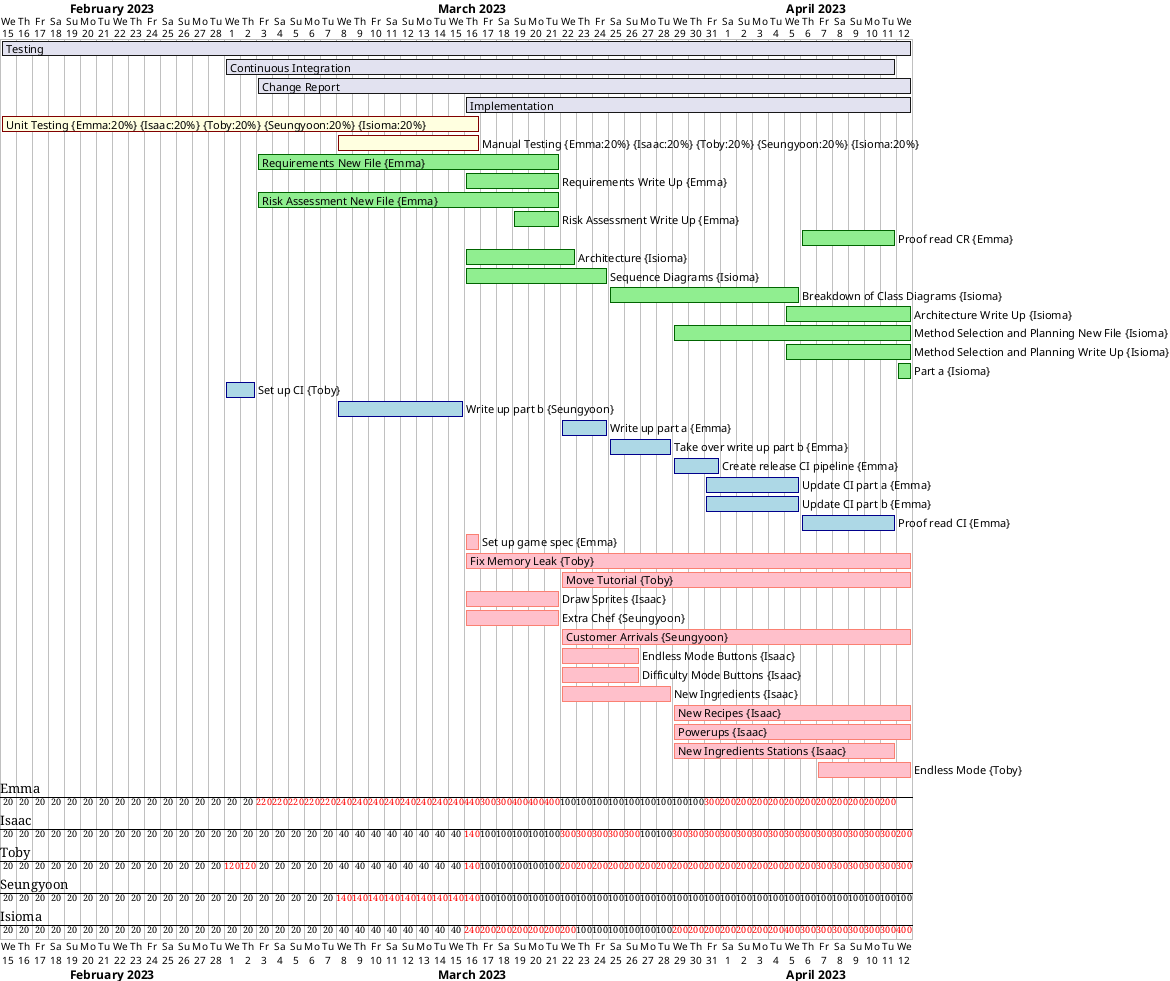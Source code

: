 @startgantt

Project starts 2023-02-15

[Testing] starts 2023-02-15
[Testing] lasts 57 days
[Continuous Integration] starts 2023-03-01
[Continuous Integration] lasts 42 days
[Change Report] starts 2023-03-03
[Change Report] lasts 41 days
[Implementation] starts 2023-03-16
[Implementation] lasts 28 days

[Unit Testing] on {Emma:20%} {Isaac:20%} {Toby:20%} {Seungyoon:20%} {Isioma:20%} starts 2023-02-15 and ends 2023-03-16 and is colored in LightYellow/Maroon
[Manual Testing] on {Emma:20%} {Isaac:20%} {Toby:20%} {Seungyoon:20%} {Isioma:20%} starts 2023-03-08 and ends 2023-03-16 and is colored in LightYellow/Maroon

[Requirements New File] on {Emma:100%} starts 2023-03-03 and ends 2023-03-21 and is colored in LightGreen/DarkGreen
[Requirements Write Up] on {Emma:100%} starts 2023-03-16 and ends 2023-03-21 and is colored in LightGreen/DarkGreen
[Risk Assessment New File] on {Emma:100%} starts 2023-03-03 and ends 2023-03-21 and is colored in LightGreen/DarkGreen
[Risk Assessment Write Up] on {Emma:100%} starts 2023-03-19 and ends 2023-03-21 and is colored in LightGreen/DarkGreen
[Proof read CR] on {Emma:100%} starts 2023-04-06 and ends 2023-04-11 and is colored in LightGreen/DarkGreen
[Architecture] on {Isioma:100%} starts 2023-03-16 and ends 2023-03-22 and is colored in LightGreen/DarkGreen
[Sequence Diagrams] on {Isioma:100%} starts 2023-03-16 and ends 2023-03-24 and is colored in LightGreen/DarkGreen
[Breakdown of Class Diagrams] on {Isioma:100%} starts 2023-03-25 and ends 2023-04-05 and is colored in LightGreen/DarkGreen
[Architecture Write Up] on {Isioma:100%} starts 2023-04-05 and ends 2023-04-12 and is colored in LightGreen/DarkGreen
[Method Selection and Planning New File] on {Isioma:100%} starts 2023-03-29 and ends 2023-04-12 and is colored in LightGreen/DarkGreen
[Method Selection and Planning Write Up] on {Isioma:100%} starts 2023-04-05 and ends 2023-04-12 and is colored in LightGreen/DarkGreen
[Part a] on {Isioma:100%} starts 2023-04-12 and ends 2023-04-12 and is colored in LightGreen/DarkGreen

[Set up CI] on {Toby:100%} starts 2023-03-01 and ends 2023-03-02 and is colored in LightBlue/DarkBlue
[Write up part b] on {Seungyoon:100%} starts 2023-03-08 and ends 2023-03-15 and is colored in LightBlue/DarkBlue
[Write up part a] on {Emma:100%} starts 2023-03-22 and ends 2023-03-24 and is colored in LightBlue/DarkBlue
[Take over write up part b] on {Emma:100%} starts 2023-03-25 and ends 2023-03-28 and is colored in LightBlue/DarkBlue
[Create release CI pipeline] on {Emma:100%} starts 2023-03-29 and ends 2023-03-31 and is colored in LightBlue/DarkBlue
[Update CI part a] on {Emma:100%} starts 2023-03-31 and ends 2023-04-05 and is colored in LightBlue/DarkBlue
[Update CI part b] on {Emma:100%} starts 2023-03-31 and ends 2023-04-05 and is colored in LightBlue/DarkBlue
[Proof read CI] on {Emma:100%} starts 2023-04-06 and ends 2023-04-11 and is colored in LightBlue/DarkBlue

[Set up game spec] on {Emma:100%} starts 2023-03-16 and ends 2023-03-16 and is colored in Pink/Salmon
[Fix Memory Leak] on {Toby:100%} starts 2023-03-16 and ends 2023-04-12 and is colored in Pink/Salmon
[Move Tutorial] on {Toby:100%} starts 2023-03-22 and ends 2023-04-12 and is colored in Pink/Salmon
[Draw Sprites] on {Isaac:100%} starts 2023-03-16 and ends 2023-03-21 and is colored in Pink/Salmon
[Extra Chef] on {Seungyoon:100%} starts 2023-03-16 and ends 2023-03-21 and is colored in Pink/Salmon
[Customer Arrivals] on {Seungyoon:100%} starts 2023-03-22 and ends 2023-04-12 and is colored in Pink/Salmon
[Endless Mode Buttons] on {Isaac:100%} starts 2023-03-22 and ends 2023-03-26 and is colored in Pink/Salmon
[Difficulty Mode Buttons] on {Isaac:100%} starts 2023-03-22 and ends 2023-03-26 and is colored in Pink/Salmon
[New Ingredients] on {Isaac:100%} starts 2023-03-22 and ends 2023-03-28 and is colored in Pink/Salmon
[New Recipes] on {Isaac:100%} starts 2023-03-29 and ends 2023-04-12 and is colored in Pink/Salmon
[Powerups] on {Isaac:100%} starts 2023-03-29 and ends 2023-04-12 and is colored in Pink/Salmon
[New Ingredients Stations] on {Isaac:100%} starts 2023-03-29 and ends 2023-04-11 and is colored in Pink/Salmon
[Endless Mode] on {Toby:100%} starts 2023-04-07 and ends 2023-04-12 and is colored in Pink/Salmon
@endgantt